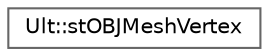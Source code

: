 digraph "Graphical Class Hierarchy"
{
 // LATEX_PDF_SIZE
  bgcolor="transparent";
  edge [fontname=Helvetica,fontsize=10,labelfontname=Helvetica,labelfontsize=10];
  node [fontname=Helvetica,fontsize=10,shape=box,height=0.2,width=0.4];
  rankdir="LR";
  Node0 [id="Node000000",label="Ult::stOBJMeshVertex",height=0.2,width=0.4,color="grey40", fillcolor="white", style="filled",URL="$struct_ult_1_1st_o_b_j_mesh_vertex.html",tooltip=" "];
}
